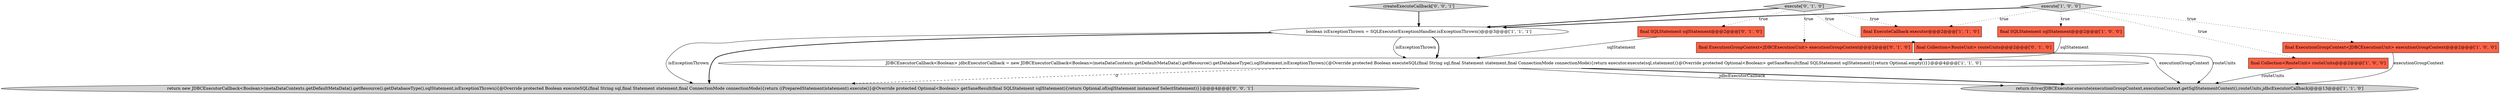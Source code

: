 digraph {
4 [style = filled, label = "JDBCExecutorCallback<Boolean> jdbcExecutorCallback = new JDBCExecutorCallback<Boolean>(metaDataContexts.getDefaultMetaData().getResource().getDatabaseType(),sqlStatement,isExceptionThrown){@Override protected Boolean executeSQL(final String sql,final Statement statement,final ConnectionMode connectionMode){return executor.execute(sql,statement)}@Override protected Optional<Boolean> getSaneResult(final SQLStatement sqlStatement){return Optional.empty()}}@@@4@@@['1', '1', '0']", fillcolor = white, shape = ellipse image = "AAA0AAABBB1BBB"];
10 [style = filled, label = "execute['0', '1', '0']", fillcolor = lightgray, shape = diamond image = "AAA0AAABBB2BBB"];
3 [style = filled, label = "boolean isExceptionThrown = SQLExecutorExceptionHandler.isExceptionThrown()@@@3@@@['1', '1', '1']", fillcolor = white, shape = ellipse image = "AAA0AAABBB1BBB"];
8 [style = filled, label = "final ExecutionGroupContext<JDBCExecutionUnit> executionGroupContext@@@2@@@['0', '1', '0']", fillcolor = tomato, shape = box image = "AAA0AAABBB2BBB"];
2 [style = filled, label = "final ExecutionGroupContext<JDBCExecutionUnit> executionGroupContext@@@2@@@['1', '0', '0']", fillcolor = tomato, shape = box image = "AAA0AAABBB1BBB"];
6 [style = filled, label = "return driverJDBCExecutor.execute(executionGroupContext,executionContext.getSqlStatementContext(),routeUnits,jdbcExecutorCallback)@@@13@@@['1', '1', '0']", fillcolor = lightgray, shape = ellipse image = "AAA0AAABBB1BBB"];
12 [style = filled, label = "createExecuteCallback['0', '0', '1']", fillcolor = lightgray, shape = diamond image = "AAA0AAABBB3BBB"];
5 [style = filled, label = "final SQLStatement sqlStatement@@@2@@@['1', '0', '0']", fillcolor = tomato, shape = box image = "AAA0AAABBB1BBB"];
13 [style = filled, label = "return new JDBCExecutorCallback<Boolean>(metaDataContexts.getDefaultMetaData().getResource().getDatabaseType(),sqlStatement,isExceptionThrown){@Override protected Boolean executeSQL(final String sql,final Statement statement,final ConnectionMode connectionMode){return ((PreparedStatement)statement).execute()}@Override protected Optional<Boolean> getSaneResult(final SQLStatement sqlStatement){return Optional.of(sqlStatement instanceof SelectStatement)}}@@@4@@@['0', '0', '1']", fillcolor = lightgray, shape = ellipse image = "AAA0AAABBB3BBB"];
0 [style = filled, label = "final Collection<RouteUnit> routeUnits@@@2@@@['1', '0', '0']", fillcolor = tomato, shape = box image = "AAA0AAABBB1BBB"];
7 [style = filled, label = "final ExecuteCallback executor@@@2@@@['1', '1', '0']", fillcolor = tomato, shape = box image = "AAA0AAABBB1BBB"];
1 [style = filled, label = "execute['1', '0', '0']", fillcolor = lightgray, shape = diamond image = "AAA0AAABBB1BBB"];
9 [style = filled, label = "final SQLStatement sqlStatement@@@2@@@['0', '1', '0']", fillcolor = tomato, shape = box image = "AAA0AAABBB2BBB"];
11 [style = filled, label = "final Collection<RouteUnit> routeUnits@@@2@@@['0', '1', '0']", fillcolor = tomato, shape = box image = "AAA0AAABBB2BBB"];
10->8 [style = dotted, label="true"];
11->6 [style = solid, label="routeUnits"];
4->6 [style = bold, label=""];
5->4 [style = solid, label="sqlStatement"];
1->3 [style = bold, label=""];
0->6 [style = solid, label="routeUnits"];
10->3 [style = bold, label=""];
8->6 [style = solid, label="executionGroupContext"];
10->9 [style = dotted, label="true"];
3->4 [style = bold, label=""];
3->4 [style = solid, label="isExceptionThrown"];
1->7 [style = dotted, label="true"];
4->6 [style = solid, label="jdbcExecutorCallback"];
10->11 [style = dotted, label="true"];
2->6 [style = solid, label="executionGroupContext"];
9->4 [style = solid, label="sqlStatement"];
3->13 [style = bold, label=""];
12->3 [style = bold, label=""];
1->0 [style = dotted, label="true"];
1->2 [style = dotted, label="true"];
4->13 [style = dashed, label="0"];
1->5 [style = dotted, label="true"];
10->7 [style = dotted, label="true"];
3->13 [style = solid, label="isExceptionThrown"];
}
